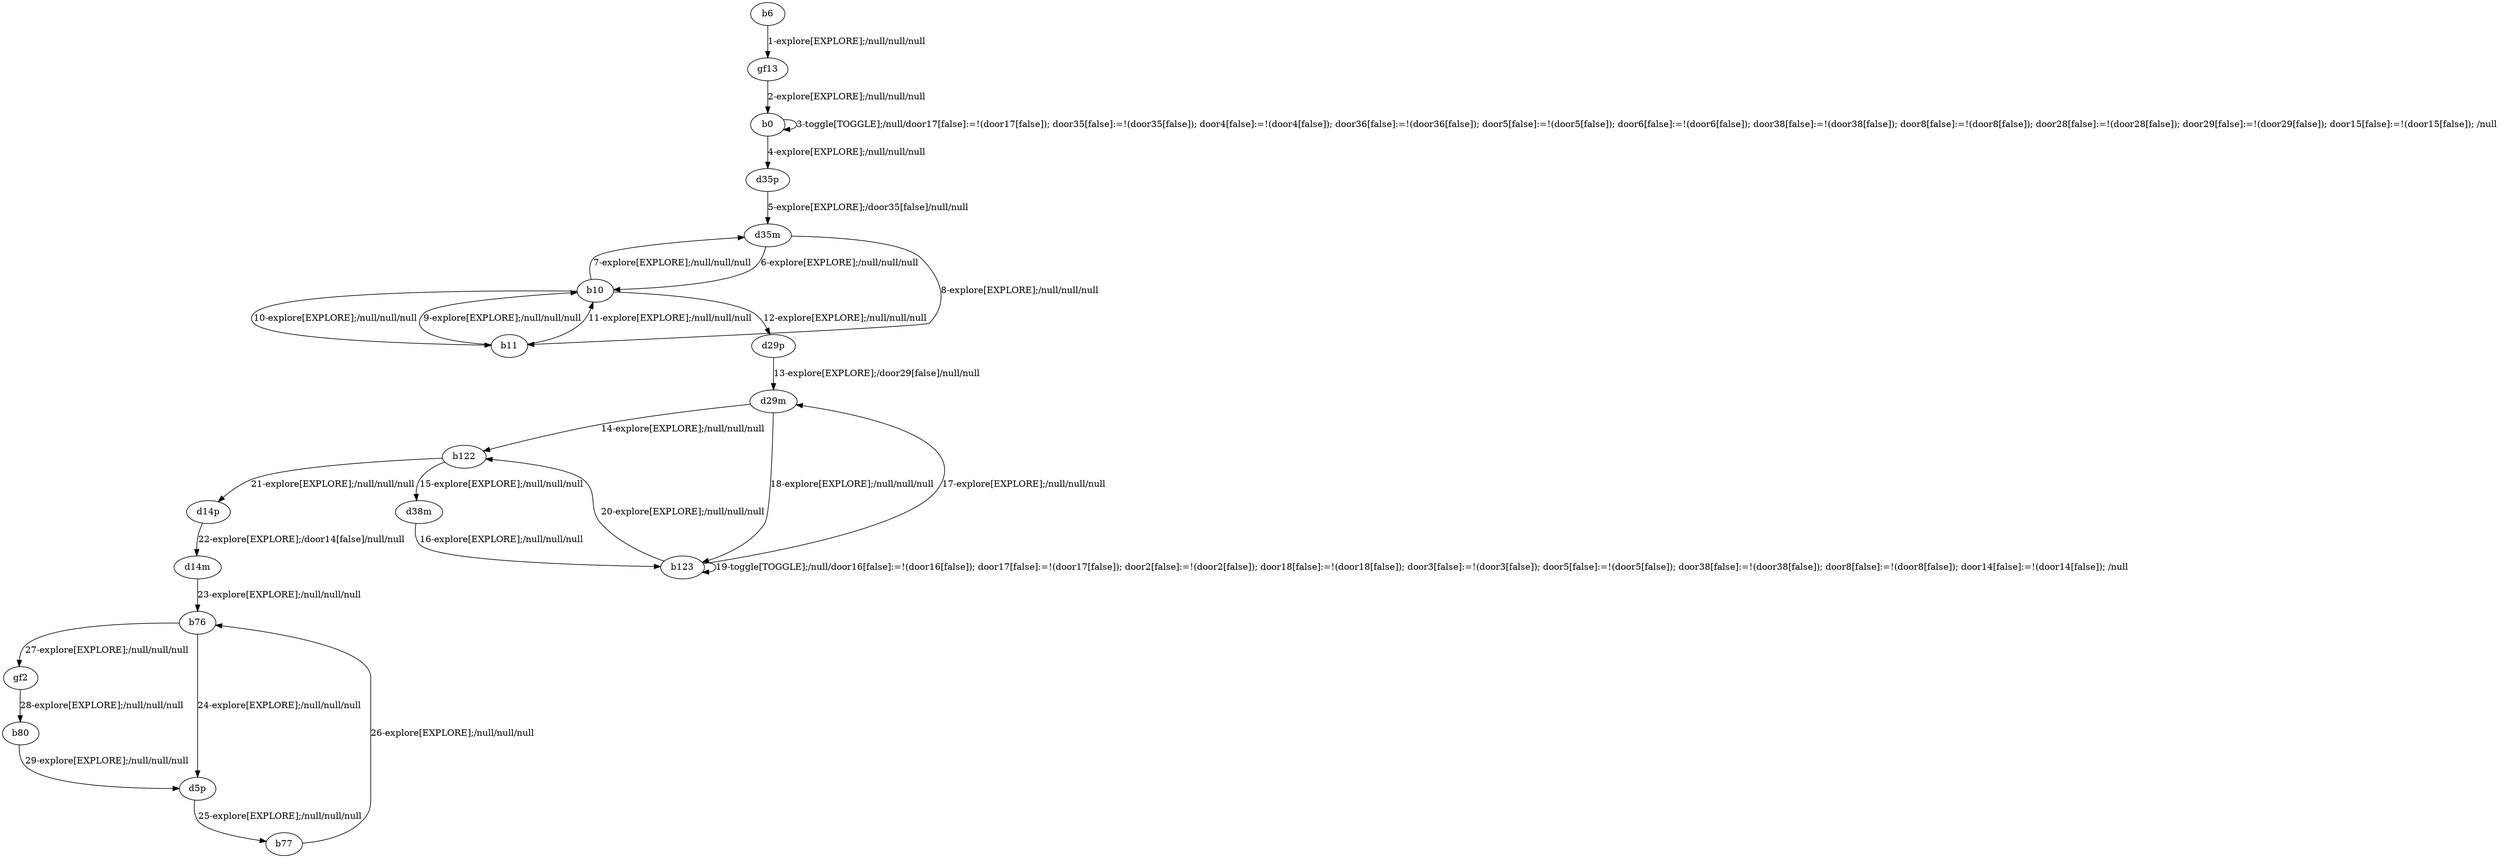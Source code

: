 # Total number of goals covered by this test: 3
# b123 --> d29m
# d38m --> b123
# b122 --> d38m

digraph g {
"b6" -> "gf13" [label = "1-explore[EXPLORE];/null/null/null"];
"gf13" -> "b0" [label = "2-explore[EXPLORE];/null/null/null"];
"b0" -> "b0" [label = "3-toggle[TOGGLE];/null/door17[false]:=!(door17[false]); door35[false]:=!(door35[false]); door4[false]:=!(door4[false]); door36[false]:=!(door36[false]); door5[false]:=!(door5[false]); door6[false]:=!(door6[false]); door38[false]:=!(door38[false]); door8[false]:=!(door8[false]); door28[false]:=!(door28[false]); door29[false]:=!(door29[false]); door15[false]:=!(door15[false]); /null"];
"b0" -> "d35p" [label = "4-explore[EXPLORE];/null/null/null"];
"d35p" -> "d35m" [label = "5-explore[EXPLORE];/door35[false]/null/null"];
"d35m" -> "b10" [label = "6-explore[EXPLORE];/null/null/null"];
"b10" -> "d35m" [label = "7-explore[EXPLORE];/null/null/null"];
"d35m" -> "b11" [label = "8-explore[EXPLORE];/null/null/null"];
"b11" -> "b10" [label = "9-explore[EXPLORE];/null/null/null"];
"b10" -> "b11" [label = "10-explore[EXPLORE];/null/null/null"];
"b11" -> "b10" [label = "11-explore[EXPLORE];/null/null/null"];
"b10" -> "d29p" [label = "12-explore[EXPLORE];/null/null/null"];
"d29p" -> "d29m" [label = "13-explore[EXPLORE];/door29[false]/null/null"];
"d29m" -> "b122" [label = "14-explore[EXPLORE];/null/null/null"];
"b122" -> "d38m" [label = "15-explore[EXPLORE];/null/null/null"];
"d38m" -> "b123" [label = "16-explore[EXPLORE];/null/null/null"];
"b123" -> "d29m" [label = "17-explore[EXPLORE];/null/null/null"];
"d29m" -> "b123" [label = "18-explore[EXPLORE];/null/null/null"];
"b123" -> "b123" [label = "19-toggle[TOGGLE];/null/door16[false]:=!(door16[false]); door17[false]:=!(door17[false]); door2[false]:=!(door2[false]); door18[false]:=!(door18[false]); door3[false]:=!(door3[false]); door5[false]:=!(door5[false]); door38[false]:=!(door38[false]); door8[false]:=!(door8[false]); door14[false]:=!(door14[false]); /null"];
"b123" -> "b122" [label = "20-explore[EXPLORE];/null/null/null"];
"b122" -> "d14p" [label = "21-explore[EXPLORE];/null/null/null"];
"d14p" -> "d14m" [label = "22-explore[EXPLORE];/door14[false]/null/null"];
"d14m" -> "b76" [label = "23-explore[EXPLORE];/null/null/null"];
"b76" -> "d5p" [label = "24-explore[EXPLORE];/null/null/null"];
"d5p" -> "b77" [label = "25-explore[EXPLORE];/null/null/null"];
"b77" -> "b76" [label = "26-explore[EXPLORE];/null/null/null"];
"b76" -> "gf2" [label = "27-explore[EXPLORE];/null/null/null"];
"gf2" -> "b80" [label = "28-explore[EXPLORE];/null/null/null"];
"b80" -> "d5p" [label = "29-explore[EXPLORE];/null/null/null"];
}